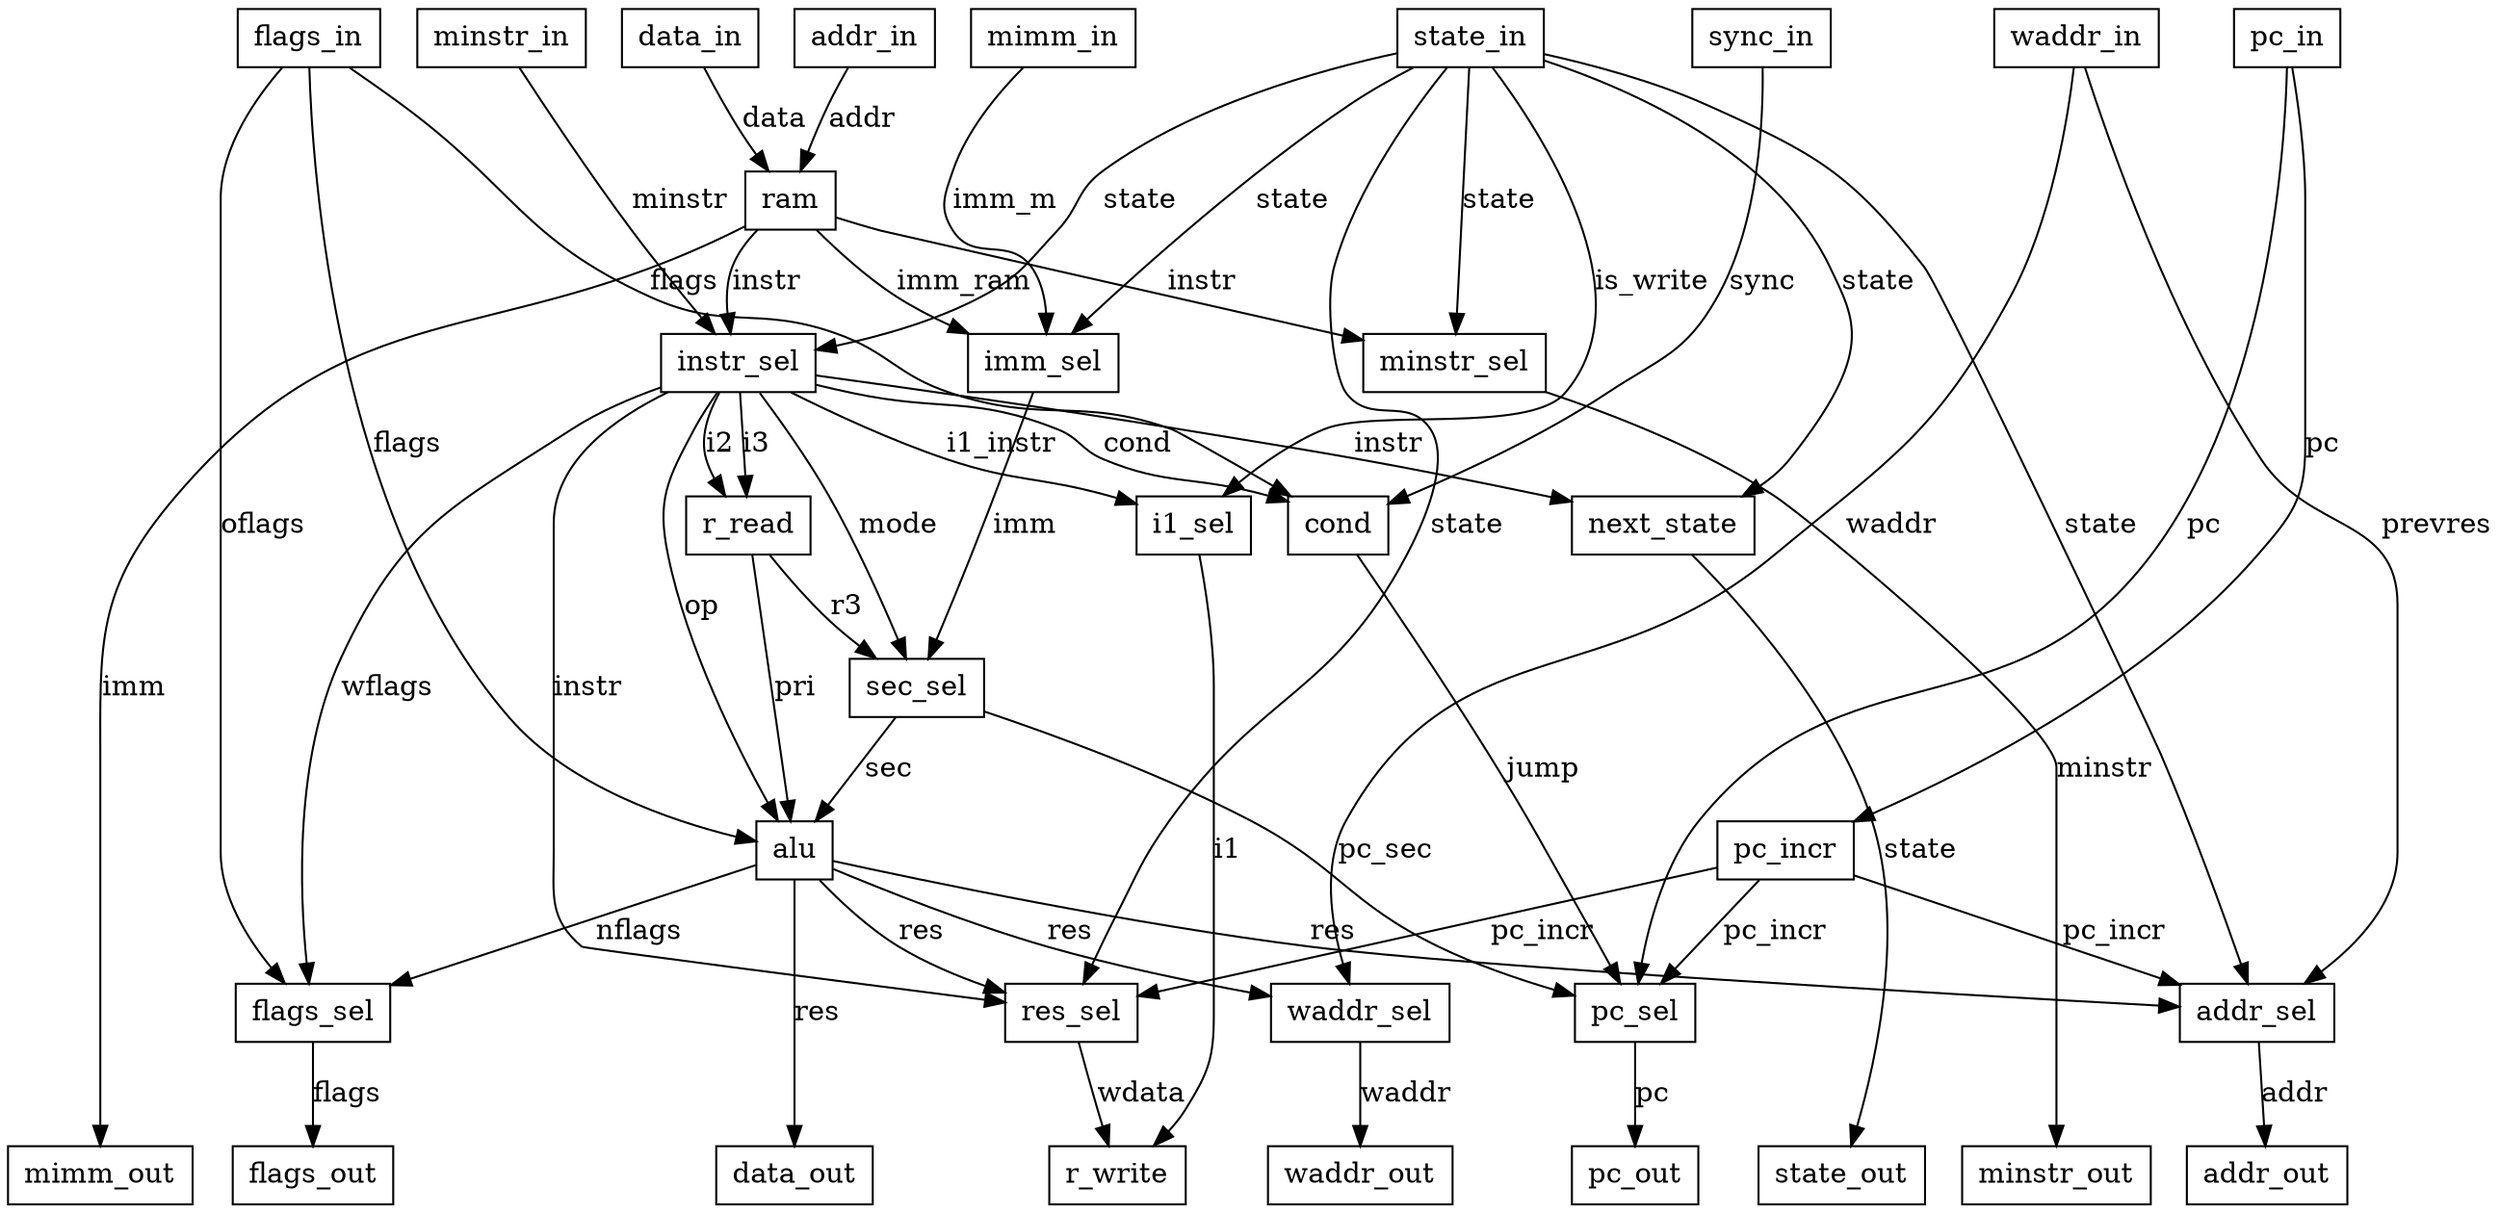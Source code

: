 digraph {
	node[shape=record, height="0.4", width="0.4"]
	{ rank=same; flags_in; mimm_in; addr_in; data_in; minstr_in; state_in; waddr_in; pc_in; sync_in }
	{ rank=same; flags_out; mimm_out; addr_out; data_out; minstr_out; state_out; waddr_out; pc_out }
	{ rank=same; imm_sel; instr_sel; minstr_sel }
	{ rank=same; pc_sel; waddr_sel; flags_sel; addr_sel; res_sel }
	flags_in -> cond [label="flags"]
	instr_sel -> cond [label="cond"]
	sync_in -> cond [label="sync"]
	cond -> pc_sel [label="jump"]
	pc_in -> pc_incr [label="pc"]
	pc_in -> pc_sel [label="pc"]
	pc_incr -> pc_sel [label="pc_incr"]
	sec_sel -> pc_sel [label="pc_sec"]
	pc_sel -> pc_out [label="pc"]
	waddr_sel -> waddr_out [label="waddr"]
	waddr_in -> waddr_sel [label="waddr"]
	alu -> waddr_sel [label="res"]
	addr_in -> ram [label="addr"]
	data_in -> ram [label="data"]
	ram -> imm_sel [label="imm_ram"]
	mimm_in -> imm_sel [label="imm_m"]
	state_in -> imm_sel [label="state"]
	imm_sel -> sec_sel [label="imm"]
	r_read -> sec_sel [label="r3"]
	instr_sel -> sec_sel [label="mode"]
	instr_sel -> alu [label="op"]
	sec_sel -> alu [label="sec"]
	r_read -> alu [label="pri"]
	flags_in -> alu [label="flags"]
	flags_in -> flags_sel [label="oflags"]
	alu -> flags_sel [label="nflags"]
	flags_sel -> flags_out [label="flags"]
	instr_sel -> r_read [label="i3"]
	instr_sel -> r_read [label="i2"]
	ram -> mimm_out [label="imm"]
	ram -> minstr_sel [label="instr"]
	state_in -> minstr_sel [label="state"]
	minstr_sel -> minstr_out [label="minstr"]
	alu -> addr_sel [label="res"]
	waddr_in -> addr_sel [label="prevres"]
	pc_incr -> addr_sel [label="pc_incr"]
	state_in -> addr_sel [label="state"]
	addr_sel -> addr_out [label="addr"]
	minstr_in -> instr_sel [label="minstr"]
	state_in -> instr_sel [label="state"]
	ram -> instr_sel [label="instr"]
	res_sel -> r_write [label="wdata"]
	alu -> res_sel [label="res"]
	instr_sel -> res_sel [label="instr"]
	state_in -> res_sel [label="state"]
	pc_incr -> res_sel [label="pc_incr"]
	i1_sel -> r_write [label="i1"]
	state_in -> i1_sel [label="is_write"]
	instr_sel -> i1_sel [label="i1_instr"]
	state_in -> next_state [label="state"]
	instr_sel -> next_state [label="instr"]
	next_state -> state_out [label="state"]
	alu -> data_out [label="res"]
	instr_sel -> flags_sel [label="wflags"]
}
